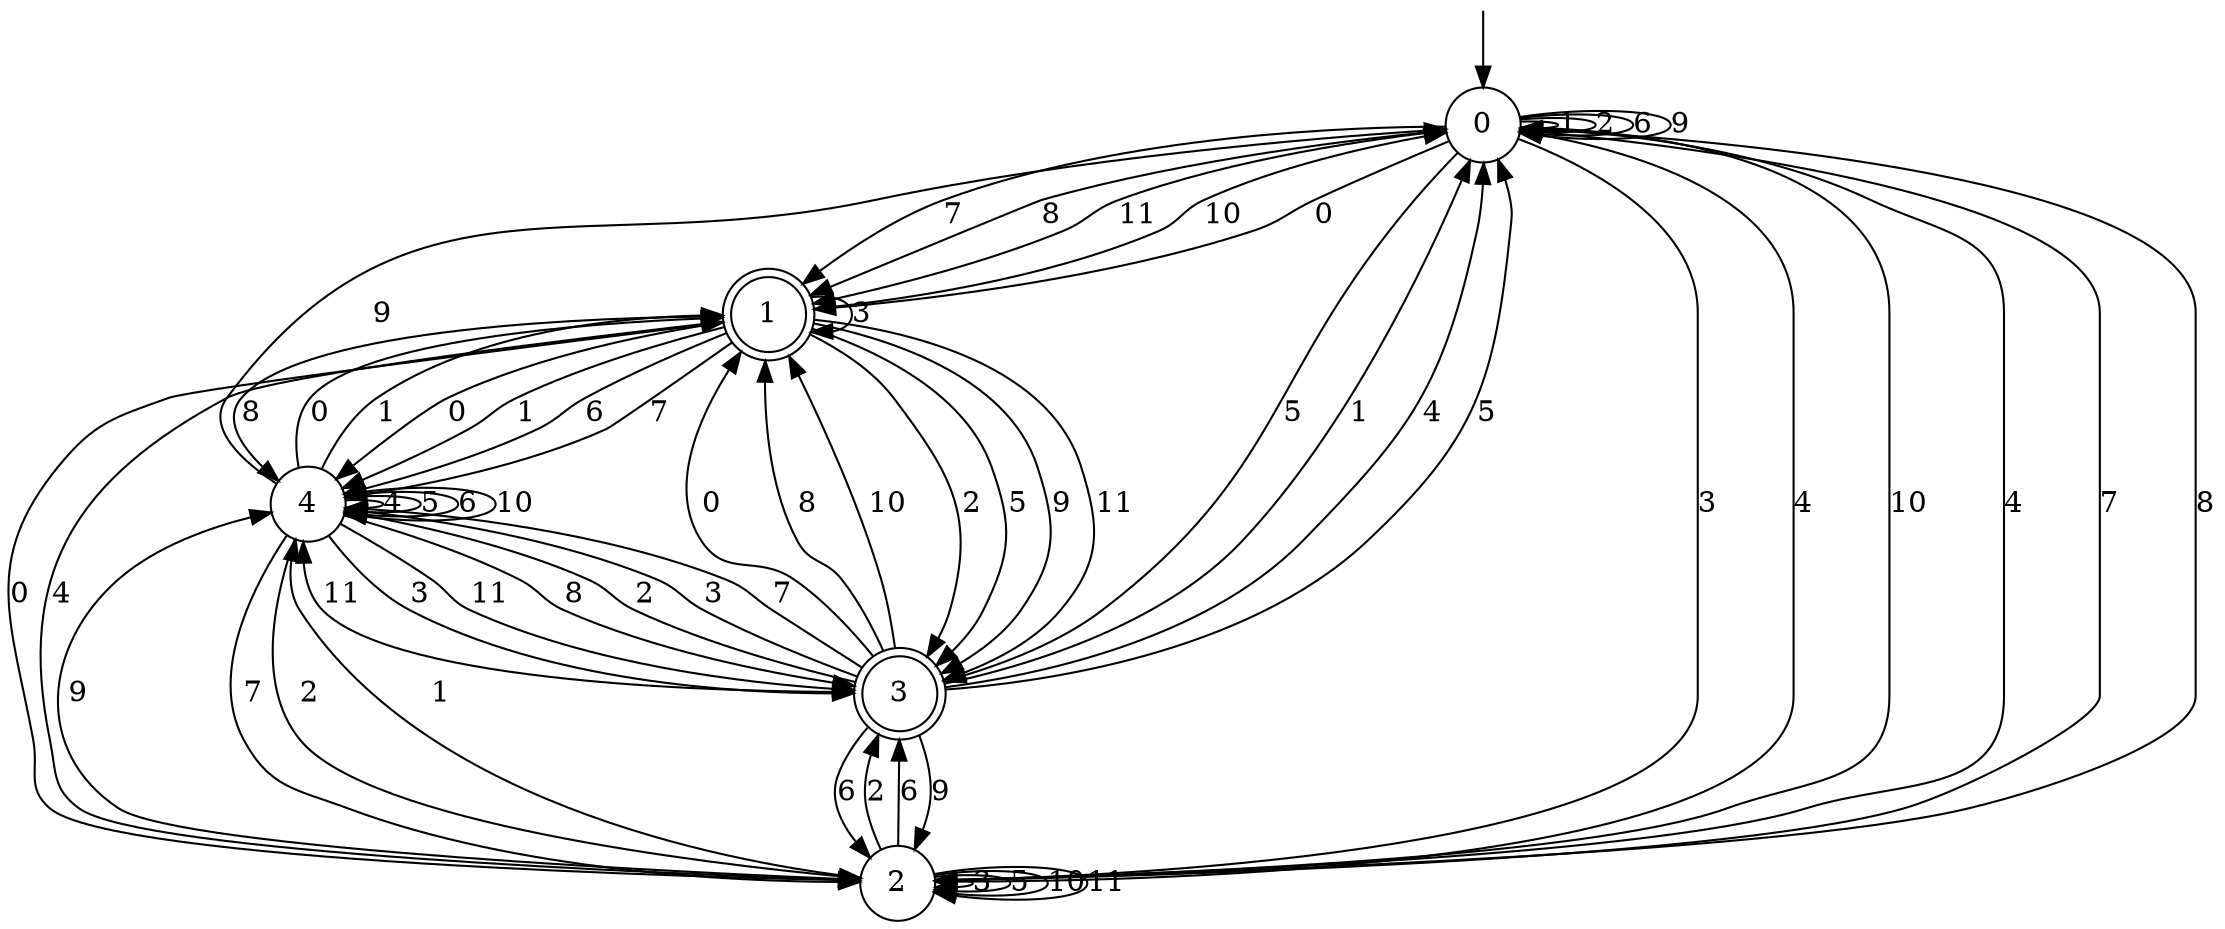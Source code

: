 digraph g {

	s0 [shape="circle" label="0"];
	s1 [shape="doublecircle" label="1"];
	s2 [shape="circle" label="2"];
	s3 [shape="doublecircle" label="3"];
	s4 [shape="circle" label="4"];
	s0 -> s1 [label="0"];
	s0 -> s0 [label="1"];
	s0 -> s0 [label="2"];
	s0 -> s2 [label="3"];
	s0 -> s2 [label="4"];
	s0 -> s3 [label="5"];
	s0 -> s0 [label="6"];
	s0 -> s1 [label="7"];
	s0 -> s1 [label="8"];
	s0 -> s0 [label="9"];
	s0 -> s2 [label="10"];
	s0 -> s1 [label="11"];
	s1 -> s4 [label="0"];
	s1 -> s4 [label="1"];
	s1 -> s3 [label="2"];
	s1 -> s1 [label="3"];
	s1 -> s2 [label="4"];
	s1 -> s3 [label="5"];
	s1 -> s4 [label="6"];
	s1 -> s4 [label="7"];
	s1 -> s4 [label="8"];
	s1 -> s3 [label="9"];
	s1 -> s0 [label="10"];
	s1 -> s3 [label="11"];
	s2 -> s1 [label="0"];
	s2 -> s4 [label="1"];
	s2 -> s3 [label="2"];
	s2 -> s2 [label="3"];
	s2 -> s0 [label="4"];
	s2 -> s2 [label="5"];
	s2 -> s3 [label="6"];
	s2 -> s0 [label="7"];
	s2 -> s0 [label="8"];
	s2 -> s4 [label="9"];
	s2 -> s2 [label="10"];
	s2 -> s2 [label="11"];
	s3 -> s1 [label="0"];
	s3 -> s0 [label="1"];
	s3 -> s4 [label="2"];
	s3 -> s4 [label="3"];
	s3 -> s0 [label="4"];
	s3 -> s0 [label="5"];
	s3 -> s2 [label="6"];
	s3 -> s4 [label="7"];
	s3 -> s1 [label="8"];
	s3 -> s2 [label="9"];
	s3 -> s1 [label="10"];
	s3 -> s4 [label="11"];
	s4 -> s1 [label="0"];
	s4 -> s1 [label="1"];
	s4 -> s2 [label="2"];
	s4 -> s3 [label="3"];
	s4 -> s4 [label="4"];
	s4 -> s4 [label="5"];
	s4 -> s4 [label="6"];
	s4 -> s2 [label="7"];
	s4 -> s3 [label="8"];
	s4 -> s0 [label="9"];
	s4 -> s4 [label="10"];
	s4 -> s3 [label="11"];

__start0 [label="" shape="none" width="0" height="0"];
__start0 -> s0;

}
